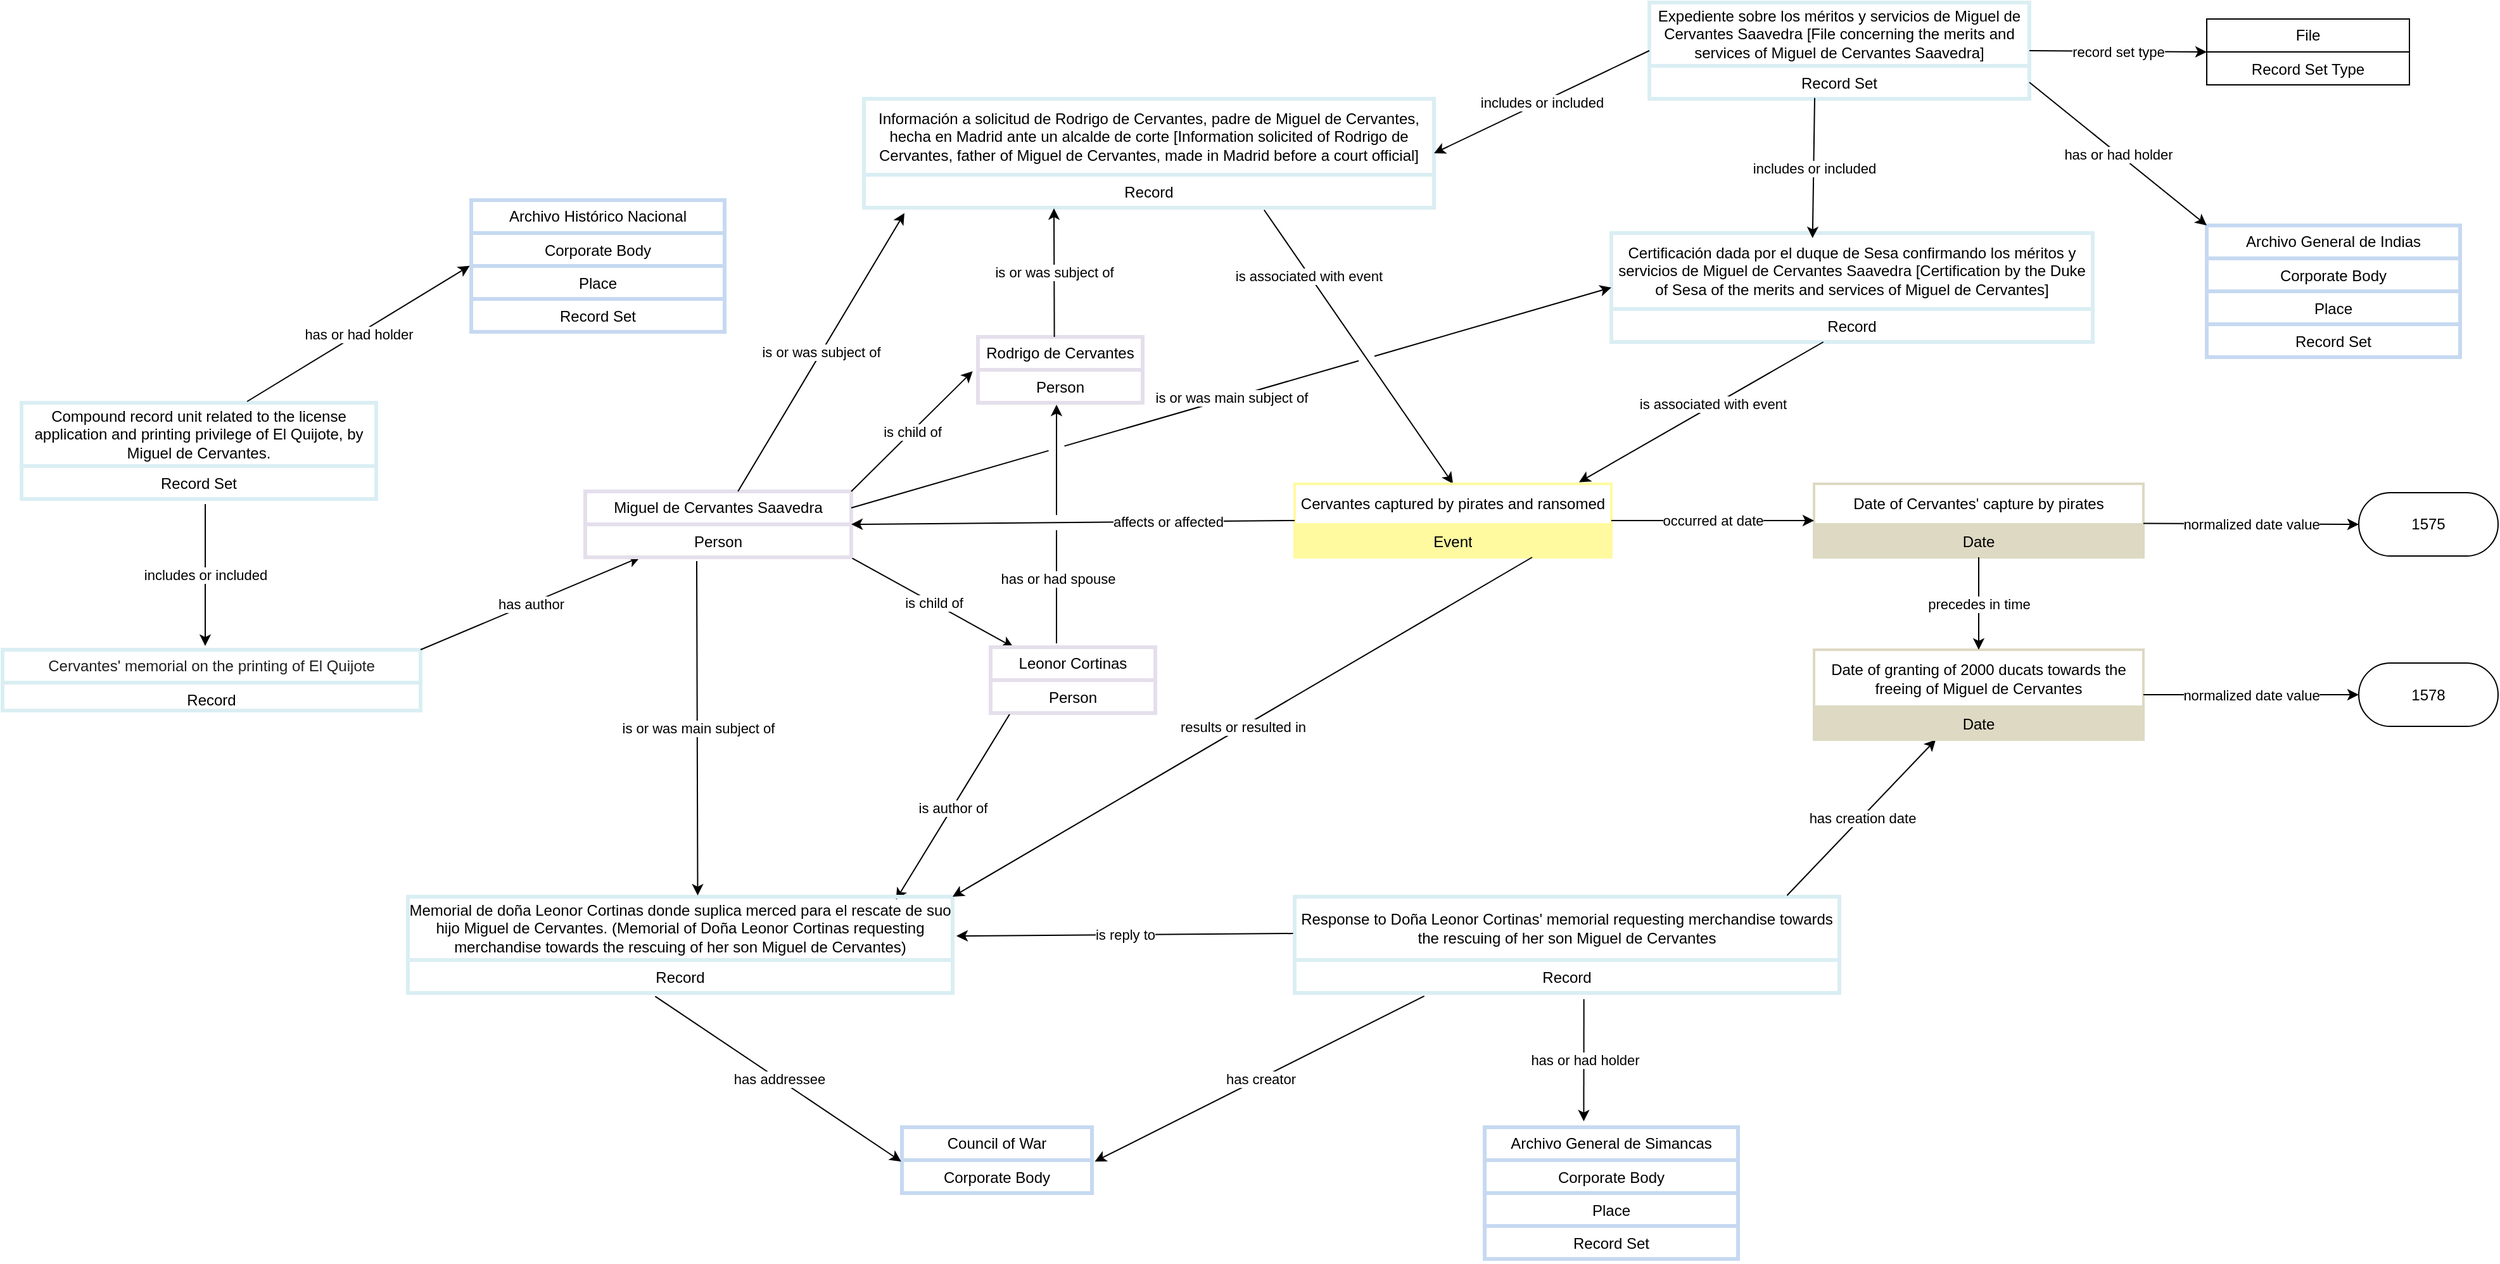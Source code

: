 <mxfile version="26.1.2">
  <diagram name="Page-1" id="3AHjamHM2uGK3xO2TBnt">
    <mxGraphModel dx="1951" dy="1247" grid="1" gridSize="10" guides="1" tooltips="1" connect="1" arrows="1" fold="1" page="1" pageScale="1" pageWidth="4681" pageHeight="3300" math="0" shadow="0">
      <root>
        <mxCell id="0" />
        <mxCell id="1" parent="0" />
        <mxCell id="HBNztTJSBU7fsr8p8fqh-55" value="" style="endArrow=classic;html=1;rounded=0;exitX=0.702;exitY=1.067;exitDx=0;exitDy=0;entryX=0.5;entryY=0;entryDx=0;entryDy=0;exitPerimeter=0;" edge="1" parent="1" source="HBNztTJSBU7fsr8p8fqh-48" target="HBNztTJSBU7fsr8p8fqh-23">
          <mxGeometry relative="1" as="geometry">
            <mxPoint x="1830.3" y="527.51" as="sourcePoint" />
            <mxPoint x="1830.0" y="426.004" as="targetPoint" />
          </mxGeometry>
        </mxCell>
        <mxCell id="HBNztTJSBU7fsr8p8fqh-56" value="is associated with event" style="edgeLabel;resizable=0;html=1;;align=center;verticalAlign=middle;" connectable="0" vertex="1" parent="HBNztTJSBU7fsr8p8fqh-55">
          <mxGeometry relative="1" as="geometry">
            <mxPoint x="-40" y="-56" as="offset" />
          </mxGeometry>
        </mxCell>
        <mxCell id="KIXE_TsKrN7_V5I0v-MR-3" value="&lt;span style=&quot;color: rgb(32, 32, 32); font-family: Arial, Helvetica, sans-serif; text-align: start; background-color: rgb(255, 255, 255);&quot;&gt;Cervantes&#39; memorial on the printing of El Quijote&lt;/span&gt;" style="swimlane;fontStyle=0;childLayout=stackLayout;horizontal=1;startSize=26;strokeColor=#DAEEF3;strokeWidth=3;fillColor=none;horizontalStack=0;resizeParent=1;resizeParentMax=0;resizeLast=0;collapsible=1;marginBottom=0;whiteSpace=wrap;html=1;" parent="1" vertex="1">
          <mxGeometry x="820" y="755" width="330" height="48" as="geometry" />
        </mxCell>
        <mxCell id="KIXE_TsKrN7_V5I0v-MR-4" value="Record" style="text;strokeColor=#DAEEF3;strokeWidth=3;fillColor=none;align=center;verticalAlign=top;spacingLeft=4;spacingRight=4;overflow=hidden;rotatable=0;points=[[0,0.5],[1,0.5]];portConstraint=eastwest;whiteSpace=wrap;html=1;" parent="KIXE_TsKrN7_V5I0v-MR-3" vertex="1">
          <mxGeometry y="26" width="330" height="22" as="geometry" />
        </mxCell>
        <mxCell id="KIXE_TsKrN7_V5I0v-MR-5" value="" style="endArrow=classic;html=1;rounded=0;exitX=1;exitY=0;exitDx=0;exitDy=0;" parent="1" source="KIXE_TsKrN7_V5I0v-MR-3" target="KIXE_TsKrN7_V5I0v-MR-7" edge="1">
          <mxGeometry relative="1" as="geometry">
            <mxPoint x="980" y="809" as="sourcePoint" />
            <mxPoint x="930" y="900" as="targetPoint" />
          </mxGeometry>
        </mxCell>
        <mxCell id="KIXE_TsKrN7_V5I0v-MR-6" value="has author" style="edgeLabel;resizable=0;html=1;;align=center;verticalAlign=middle;" parent="KIXE_TsKrN7_V5I0v-MR-5" connectable="0" vertex="1">
          <mxGeometry relative="1" as="geometry" />
        </mxCell>
        <mxCell id="KIXE_TsKrN7_V5I0v-MR-7" value="Miguel de Cervantes Saavedra" style="swimlane;fontStyle=0;childLayout=stackLayout;horizontal=1;startSize=26;strokeColor=#E5DFEC;strokeWidth=3;fillColor=none;horizontalStack=0;resizeParent=1;resizeParentMax=0;resizeLast=0;collapsible=1;marginBottom=0;whiteSpace=wrap;html=1;" parent="1" vertex="1">
          <mxGeometry x="1280" y="630" width="210" height="52" as="geometry" />
        </mxCell>
        <mxCell id="KIXE_TsKrN7_V5I0v-MR-8" value="Person" style="text;strokeColor=#E5DFEC;strokeWidth=3;fillColor=none;align=center;verticalAlign=top;spacingLeft=4;spacingRight=4;overflow=hidden;rotatable=0;points=[[0,0.5],[1,0.5]];portConstraint=eastwest;whiteSpace=wrap;html=1;" parent="KIXE_TsKrN7_V5I0v-MR-7" vertex="1">
          <mxGeometry y="26" width="210" height="26" as="geometry" />
        </mxCell>
        <mxCell id="KIXE_TsKrN7_V5I0v-MR-17" value="" style="endArrow=classic;html=1;rounded=0;exitX=1.004;exitY=1.029;exitDx=0;exitDy=0;exitPerimeter=0;" parent="1" source="KIXE_TsKrN7_V5I0v-MR-8" target="KIXE_TsKrN7_V5I0v-MR-19" edge="1">
          <mxGeometry relative="1" as="geometry">
            <mxPoint x="890" y="1060" as="sourcePoint" />
            <mxPoint x="976" y="1070" as="targetPoint" />
          </mxGeometry>
        </mxCell>
        <mxCell id="KIXE_TsKrN7_V5I0v-MR-18" value="is child of" style="edgeLabel;resizable=0;html=1;;align=center;verticalAlign=middle;" parent="KIXE_TsKrN7_V5I0v-MR-17" connectable="0" vertex="1">
          <mxGeometry relative="1" as="geometry" />
        </mxCell>
        <mxCell id="KIXE_TsKrN7_V5I0v-MR-19" value="Leonor Cortinas" style="swimlane;fontStyle=0;childLayout=stackLayout;horizontal=1;startSize=26;strokeColor=#E5DFEC;strokeWidth=3;fillColor=none;horizontalStack=0;resizeParent=1;resizeParentMax=0;resizeLast=0;collapsible=1;marginBottom=0;whiteSpace=wrap;html=1;" parent="1" vertex="1">
          <mxGeometry x="1600" y="753" width="130" height="52" as="geometry" />
        </mxCell>
        <mxCell id="KIXE_TsKrN7_V5I0v-MR-20" value="Person" style="text;strokeColor=#E5DFEC;strokeWidth=3;fillColor=none;align=center;verticalAlign=top;spacingLeft=4;spacingRight=4;overflow=hidden;rotatable=0;points=[[0,0.5],[1,0.5]];portConstraint=eastwest;whiteSpace=wrap;html=1;" parent="KIXE_TsKrN7_V5I0v-MR-19" vertex="1">
          <mxGeometry y="26" width="130" height="26" as="geometry" />
        </mxCell>
        <mxCell id="KIXE_TsKrN7_V5I0v-MR-21" value="" style="endArrow=classic;html=1;rounded=0;exitX=0.115;exitY=1.038;exitDx=0;exitDy=0;entryX=0.896;entryY=0.03;entryDx=0;entryDy=0;entryPerimeter=0;exitPerimeter=0;" parent="1" target="KIXE_TsKrN7_V5I0v-MR-23" edge="1" source="KIXE_TsKrN7_V5I0v-MR-20">
          <mxGeometry relative="1" as="geometry">
            <mxPoint x="1420" y="950" as="sourcePoint" />
            <mxPoint x="1170" y="1095" as="targetPoint" />
          </mxGeometry>
        </mxCell>
        <mxCell id="KIXE_TsKrN7_V5I0v-MR-22" value="is author of" style="edgeLabel;resizable=0;html=1;;align=center;verticalAlign=middle;" parent="KIXE_TsKrN7_V5I0v-MR-21" connectable="0" vertex="1">
          <mxGeometry relative="1" as="geometry" />
        </mxCell>
        <mxCell id="KIXE_TsKrN7_V5I0v-MR-23" value="Memorial de doña Leonor Cortinas donde suplica merced para el rescate de suo hijo Miguel de Cervantes. (Memorial of Doña Leonor Cortinas requesting merchandise towards the rescuing of her son Miguel de Cervantes)" style="swimlane;fontStyle=0;childLayout=stackLayout;horizontal=1;startSize=50;strokeColor=#DAEEF3;strokeWidth=3;fillColor=none;horizontalStack=0;resizeParent=1;resizeParentMax=0;resizeLast=0;collapsible=1;marginBottom=0;whiteSpace=wrap;html=1;" parent="1" vertex="1">
          <mxGeometry x="1140" y="950" width="430" height="76" as="geometry" />
        </mxCell>
        <mxCell id="KIXE_TsKrN7_V5I0v-MR-24" value="Record" style="text;strokeColor=#DAEEF3;strokeWidth=3;fillColor=none;align=center;verticalAlign=top;spacingLeft=4;spacingRight=4;overflow=hidden;rotatable=0;points=[[0,0.5],[1,0.5]];portConstraint=eastwest;whiteSpace=wrap;html=1;" parent="KIXE_TsKrN7_V5I0v-MR-23" vertex="1">
          <mxGeometry y="50" width="430" height="26" as="geometry" />
        </mxCell>
        <mxCell id="KIXE_TsKrN7_V5I0v-MR-25" value="" style="endArrow=classic;html=1;rounded=0;entryX=0.532;entryY=-0.013;entryDx=0;entryDy=0;entryPerimeter=0;exitX=0.419;exitY=1.115;exitDx=0;exitDy=0;exitPerimeter=0;" parent="1" source="KIXE_TsKrN7_V5I0v-MR-8" target="KIXE_TsKrN7_V5I0v-MR-23" edge="1">
          <mxGeometry relative="1" as="geometry">
            <mxPoint x="1130" y="990" as="sourcePoint" />
            <mxPoint x="1320" y="990" as="targetPoint" />
          </mxGeometry>
        </mxCell>
        <mxCell id="KIXE_TsKrN7_V5I0v-MR-26" value="is or was main subject of" style="edgeLabel;resizable=0;html=1;;align=center;verticalAlign=middle;" parent="KIXE_TsKrN7_V5I0v-MR-25" connectable="0" vertex="1">
          <mxGeometry relative="1" as="geometry" />
        </mxCell>
        <mxCell id="KIXE_TsKrN7_V5I0v-MR-27" value="" style="endArrow=classic;html=1;rounded=0;entryX=1.015;entryY=0.041;entryDx=0;entryDy=0;entryPerimeter=0;exitX=0.238;exitY=1.095;exitDx=0;exitDy=0;exitPerimeter=0;" parent="1" source="HBNztTJSBU7fsr8p8fqh-4" target="KIXE_TsKrN7_V5I0v-MR-30" edge="1">
          <mxGeometry relative="1" as="geometry">
            <mxPoint x="2010.0" y="1011.998" as="sourcePoint" />
            <mxPoint x="1511.11" y="980.02" as="targetPoint" />
          </mxGeometry>
        </mxCell>
        <mxCell id="KIXE_TsKrN7_V5I0v-MR-28" value="has creator" style="edgeLabel;resizable=0;html=1;;align=center;verticalAlign=middle;" parent="KIXE_TsKrN7_V5I0v-MR-27" connectable="0" vertex="1">
          <mxGeometry relative="1" as="geometry" />
        </mxCell>
        <mxCell id="KIXE_TsKrN7_V5I0v-MR-29" value="Council of War" style="swimlane;fontStyle=0;childLayout=stackLayout;horizontal=1;startSize=26;strokeColor=#C6D9F1;strokeWidth=3;fillColor=none;horizontalStack=0;resizeParent=1;resizeParentMax=0;resizeLast=0;collapsible=1;marginBottom=0;whiteSpace=wrap;html=1;" parent="1" vertex="1">
          <mxGeometry x="1530" y="1132" width="150" height="52" as="geometry" />
        </mxCell>
        <mxCell id="KIXE_TsKrN7_V5I0v-MR-30" value="Corporate Body" style="text;strokeColor=#C6D9F1;strokeWidth=3;fillColor=none;align=center;verticalAlign=top;spacingLeft=4;spacingRight=4;overflow=hidden;rotatable=0;points=[[0,0.5],[1,0.5]];portConstraint=eastwest;whiteSpace=wrap;html=1;" parent="KIXE_TsKrN7_V5I0v-MR-29" vertex="1">
          <mxGeometry y="26" width="150" height="26" as="geometry" />
        </mxCell>
        <mxCell id="KIXE_TsKrN7_V5I0v-MR-41" value="Compound record unit related to the license application and printing privilege of El Quijote, by Miguel de Cervantes." style="swimlane;fontStyle=0;childLayout=stackLayout;horizontal=1;startSize=50;strokeColor=#DAEEF3;fillColor=none;strokeWidth=3;horizontalStack=0;resizeParent=1;resizeParentMax=0;resizeLast=0;collapsible=1;marginBottom=0;whiteSpace=wrap;html=1;" parent="1" vertex="1">
          <mxGeometry x="835" y="560" width="280" height="76" as="geometry" />
        </mxCell>
        <mxCell id="KIXE_TsKrN7_V5I0v-MR-42" value="Record Set" style="text;strokeColor=#DAEEF3;strokeWidth=3;fillColor=none;align=center;verticalAlign=top;spacingLeft=4;spacingRight=4;overflow=hidden;rotatable=0;points=[[0,0.5],[1,0.5]];portConstraint=eastwest;whiteSpace=wrap;html=1;" parent="KIXE_TsKrN7_V5I0v-MR-41" vertex="1">
          <mxGeometry y="50" width="280" height="26" as="geometry" />
        </mxCell>
        <mxCell id="KIXE_TsKrN7_V5I0v-MR-43" value="" style="endArrow=classic;html=1;rounded=0;exitX=0.518;exitY=1.154;exitDx=0;exitDy=0;exitPerimeter=0;" parent="1" source="KIXE_TsKrN7_V5I0v-MR-42" edge="1">
          <mxGeometry relative="1" as="geometry">
            <mxPoint x="974" y="660" as="sourcePoint" />
            <mxPoint x="980" y="752" as="targetPoint" />
          </mxGeometry>
        </mxCell>
        <mxCell id="KIXE_TsKrN7_V5I0v-MR-44" value="includes or included" style="edgeLabel;resizable=0;html=1;;align=center;verticalAlign=middle;" parent="KIXE_TsKrN7_V5I0v-MR-43" connectable="0" vertex="1">
          <mxGeometry relative="1" as="geometry" />
        </mxCell>
        <mxCell id="DvZySXc-UM1LbdX2JnYo-22" value="" style="endArrow=classic;html=1;rounded=0;exitX=0.454;exitY=1.104;exitDx=0;exitDy=0;exitPerimeter=0;entryX=-0.004;entryY=0.041;entryDx=0;entryDy=0;entryPerimeter=0;" parent="1" source="KIXE_TsKrN7_V5I0v-MR-24" target="KIXE_TsKrN7_V5I0v-MR-30" edge="1">
          <mxGeometry relative="1" as="geometry">
            <mxPoint x="1340" y="1092" as="sourcePoint" />
            <mxPoint x="1500" y="1092" as="targetPoint" />
          </mxGeometry>
        </mxCell>
        <mxCell id="DvZySXc-UM1LbdX2JnYo-23" value="has addressee" style="edgeLabel;resizable=0;html=1;;align=center;verticalAlign=middle;" parent="DvZySXc-UM1LbdX2JnYo-22" connectable="0" vertex="1">
          <mxGeometry relative="1" as="geometry" />
        </mxCell>
        <mxCell id="DvZySXc-UM1LbdX2JnYo-26" value="Archivo General de Simancas" style="swimlane;fontStyle=0;childLayout=stackLayout;horizontal=1;startSize=26;strokeColor=#C6D9F1;strokeWidth=3;fillColor=none;horizontalStack=0;resizeParent=1;resizeParentMax=0;resizeLast=0;collapsible=1;marginBottom=0;whiteSpace=wrap;html=1;" parent="1" vertex="1">
          <mxGeometry x="1990" y="1132" width="200" height="104" as="geometry" />
        </mxCell>
        <mxCell id="DvZySXc-UM1LbdX2JnYo-27" value="Corporate Body" style="text;strokeColor=#C6D9F1;strokeWidth=3;fillColor=none;align=center;verticalAlign=top;spacingLeft=4;spacingRight=4;overflow=hidden;rotatable=0;points=[[0,0.5],[1,0.5]];portConstraint=eastwest;whiteSpace=wrap;html=1;" parent="DvZySXc-UM1LbdX2JnYo-26" vertex="1">
          <mxGeometry y="26" width="200" height="26" as="geometry" />
        </mxCell>
        <mxCell id="HBNztTJSBU7fsr8p8fqh-11" value="Place" style="text;strokeColor=#C6D9F1;strokeWidth=3;fillColor=none;align=center;verticalAlign=top;spacingLeft=4;spacingRight=4;overflow=hidden;rotatable=0;points=[[0,0.5],[1,0.5]];portConstraint=eastwest;whiteSpace=wrap;html=1;" vertex="1" parent="DvZySXc-UM1LbdX2JnYo-26">
          <mxGeometry y="52" width="200" height="26" as="geometry" />
        </mxCell>
        <mxCell id="HBNztTJSBU7fsr8p8fqh-12" value="Record Set" style="text;strokeColor=#C6D9F1;strokeWidth=3;fillColor=none;align=center;verticalAlign=top;spacingLeft=4;spacingRight=4;overflow=hidden;rotatable=0;points=[[0,0.5],[1,0.5]];portConstraint=eastwest;whiteSpace=wrap;html=1;" vertex="1" parent="DvZySXc-UM1LbdX2JnYo-26">
          <mxGeometry y="78" width="200" height="26" as="geometry" />
        </mxCell>
        <mxCell id="HBNztTJSBU7fsr8p8fqh-3" value="Response to Doña Leonor Cortinas&#39; memorial requesting merchandise towards the rescuing of her son Miguel de Cervantes" style="swimlane;fontStyle=0;childLayout=stackLayout;horizontal=1;startSize=50;strokeColor=#DAEEF3;strokeWidth=3;fillColor=none;horizontalStack=0;resizeParent=1;resizeParentMax=0;resizeLast=0;collapsible=1;marginBottom=0;whiteSpace=wrap;html=1;" vertex="1" parent="1">
          <mxGeometry x="1840" y="950" width="430" height="76" as="geometry" />
        </mxCell>
        <mxCell id="HBNztTJSBU7fsr8p8fqh-4" value="Record" style="text;strokeColor=#DAEEF3;strokeWidth=3;fillColor=none;align=center;verticalAlign=top;spacingLeft=4;spacingRight=4;overflow=hidden;rotatable=0;points=[[0,0.5],[1,0.5]];portConstraint=eastwest;whiteSpace=wrap;html=1;" vertex="1" parent="HBNztTJSBU7fsr8p8fqh-3">
          <mxGeometry y="50" width="430" height="26" as="geometry" />
        </mxCell>
        <mxCell id="HBNztTJSBU7fsr8p8fqh-5" value="" style="endArrow=classic;html=1;rounded=0;exitX=-0.003;exitY=0.382;exitDx=0;exitDy=0;exitPerimeter=0;" edge="1" parent="1" source="HBNztTJSBU7fsr8p8fqh-3">
          <mxGeometry relative="1" as="geometry">
            <mxPoint x="1615" y="685" as="sourcePoint" />
            <mxPoint x="1573" y="981" as="targetPoint" />
          </mxGeometry>
        </mxCell>
        <mxCell id="HBNztTJSBU7fsr8p8fqh-6" value="is reply to" style="edgeLabel;resizable=0;html=1;;align=center;verticalAlign=middle;" connectable="0" vertex="1" parent="HBNztTJSBU7fsr8p8fqh-5">
          <mxGeometry relative="1" as="geometry" />
        </mxCell>
        <mxCell id="DvZySXc-UM1LbdX2JnYo-24" value="" style="endArrow=classic;html=1;rounded=0;exitX=0.531;exitY=1.186;exitDx=0;exitDy=0;exitPerimeter=0;entryX=0.391;entryY=-0.045;entryDx=0;entryDy=0;entryPerimeter=0;" parent="1" source="HBNztTJSBU7fsr8p8fqh-4" target="DvZySXc-UM1LbdX2JnYo-26" edge="1">
          <mxGeometry relative="1" as="geometry">
            <mxPoint x="2011.41" y="1014" as="sourcePoint" />
            <mxPoint x="1910" y="822" as="targetPoint" />
          </mxGeometry>
        </mxCell>
        <mxCell id="DvZySXc-UM1LbdX2JnYo-25" value="has or had holder" style="edgeLabel;resizable=0;html=1;;align=center;verticalAlign=middle;" parent="DvZySXc-UM1LbdX2JnYo-24" connectable="0" vertex="1">
          <mxGeometry relative="1" as="geometry" />
        </mxCell>
        <mxCell id="HBNztTJSBU7fsr8p8fqh-7" value="Rodrigo de Cervantes" style="swimlane;fontStyle=0;childLayout=stackLayout;horizontal=1;startSize=26;strokeColor=#E5DFEC;strokeWidth=3;fillColor=none;horizontalStack=0;resizeParent=1;resizeParentMax=0;resizeLast=0;collapsible=1;marginBottom=0;whiteSpace=wrap;html=1;" vertex="1" parent="1">
          <mxGeometry x="1590" y="508" width="130" height="52" as="geometry" />
        </mxCell>
        <mxCell id="HBNztTJSBU7fsr8p8fqh-8" value="Person" style="text;strokeColor=#E5DFEC;strokeWidth=3;fillColor=none;align=center;verticalAlign=top;spacingLeft=4;spacingRight=4;overflow=hidden;rotatable=0;points=[[0,0.5],[1,0.5]];portConstraint=eastwest;whiteSpace=wrap;html=1;" vertex="1" parent="HBNztTJSBU7fsr8p8fqh-7">
          <mxGeometry y="26" width="130" height="26" as="geometry" />
        </mxCell>
        <mxCell id="HBNztTJSBU7fsr8p8fqh-9" value="" style="endArrow=classic;html=1;rounded=0;exitX=1;exitY=0;exitDx=0;exitDy=0;entryX=-0.032;entryY=0.041;entryDx=0;entryDy=0;entryPerimeter=0;exitPerimeter=0;" edge="1" parent="1" source="KIXE_TsKrN7_V5I0v-MR-7" target="HBNztTJSBU7fsr8p8fqh-8">
          <mxGeometry relative="1" as="geometry">
            <mxPoint x="1430" y="590" as="sourcePoint" />
            <mxPoint x="1546" y="651" as="targetPoint" />
          </mxGeometry>
        </mxCell>
        <mxCell id="HBNztTJSBU7fsr8p8fqh-10" value="is child of" style="edgeLabel;resizable=0;html=1;;align=center;verticalAlign=middle;" connectable="0" vertex="1" parent="HBNztTJSBU7fsr8p8fqh-9">
          <mxGeometry relative="1" as="geometry" />
        </mxCell>
        <mxCell id="HBNztTJSBU7fsr8p8fqh-13" value="Archivo Histórico Nacional" style="swimlane;fontStyle=0;childLayout=stackLayout;horizontal=1;startSize=26;strokeColor=#C6D9F1;strokeWidth=3;fillColor=none;horizontalStack=0;resizeParent=1;resizeParentMax=0;resizeLast=0;collapsible=1;marginBottom=0;whiteSpace=wrap;html=1;" vertex="1" parent="1">
          <mxGeometry x="1190" y="400" width="200" height="104" as="geometry" />
        </mxCell>
        <mxCell id="HBNztTJSBU7fsr8p8fqh-14" value="Corporate Body" style="text;strokeColor=#C6D9F1;strokeWidth=3;fillColor=none;align=center;verticalAlign=top;spacingLeft=4;spacingRight=4;overflow=hidden;rotatable=0;points=[[0,0.5],[1,0.5]];portConstraint=eastwest;whiteSpace=wrap;html=1;" vertex="1" parent="HBNztTJSBU7fsr8p8fqh-13">
          <mxGeometry y="26" width="200" height="26" as="geometry" />
        </mxCell>
        <mxCell id="HBNztTJSBU7fsr8p8fqh-15" value="Place" style="text;strokeColor=#C6D9F1;strokeWidth=3;fillColor=none;align=center;verticalAlign=top;spacingLeft=4;spacingRight=4;overflow=hidden;rotatable=0;points=[[0,0.5],[1,0.5]];portConstraint=eastwest;whiteSpace=wrap;html=1;" vertex="1" parent="HBNztTJSBU7fsr8p8fqh-13">
          <mxGeometry y="52" width="200" height="26" as="geometry" />
        </mxCell>
        <mxCell id="HBNztTJSBU7fsr8p8fqh-16" value="Record Set" style="text;strokeColor=#C6D9F1;strokeWidth=3;fillColor=none;align=center;verticalAlign=top;spacingLeft=4;spacingRight=4;overflow=hidden;rotatable=0;points=[[0,0.5],[1,0.5]];portConstraint=eastwest;whiteSpace=wrap;html=1;" vertex="1" parent="HBNztTJSBU7fsr8p8fqh-13">
          <mxGeometry y="78" width="200" height="26" as="geometry" />
        </mxCell>
        <mxCell id="HBNztTJSBU7fsr8p8fqh-17" value="" style="endArrow=classic;html=1;rounded=0;exitX=0.636;exitY=-0.013;exitDx=0;exitDy=0;exitPerimeter=0;entryX=-0.006;entryY=-0.005;entryDx=0;entryDy=0;entryPerimeter=0;" edge="1" parent="1" source="KIXE_TsKrN7_V5I0v-MR-41" target="HBNztTJSBU7fsr8p8fqh-15">
          <mxGeometry relative="1" as="geometry">
            <mxPoint x="1100" y="400" as="sourcePoint" />
            <mxPoint x="1100" y="496" as="targetPoint" />
          </mxGeometry>
        </mxCell>
        <mxCell id="HBNztTJSBU7fsr8p8fqh-18" value="has or had holder" style="edgeLabel;resizable=0;html=1;;align=center;verticalAlign=middle;" connectable="0" vertex="1" parent="HBNztTJSBU7fsr8p8fqh-17">
          <mxGeometry relative="1" as="geometry" />
        </mxCell>
        <mxCell id="HBNztTJSBU7fsr8p8fqh-19" value="" style="endArrow=classic;html=1;rounded=0;exitX=0.904;exitY=-0.013;exitDx=0;exitDy=0;exitPerimeter=0;" edge="1" parent="1" source="HBNztTJSBU7fsr8p8fqh-3" target="HBNztTJSBU7fsr8p8fqh-21">
          <mxGeometry relative="1" as="geometry">
            <mxPoint x="2120" y="760" as="sourcePoint" />
            <mxPoint x="1920" y="810" as="targetPoint" />
          </mxGeometry>
        </mxCell>
        <mxCell id="HBNztTJSBU7fsr8p8fqh-20" value="has creation date" style="edgeLabel;resizable=0;html=1;;align=center;verticalAlign=middle;" connectable="0" vertex="1" parent="HBNztTJSBU7fsr8p8fqh-19">
          <mxGeometry relative="1" as="geometry" />
        </mxCell>
        <mxCell id="HBNztTJSBU7fsr8p8fqh-21" value="Date of granting of 2000 ducats towards the freeing of Miguel de Cervantes" style="swimlane;fontStyle=0;childLayout=stackLayout;horizontal=1;startSize=45;strokeColor=#DDD9C3;strokeWidth=2;fillColor=none;horizontalStack=0;resizeParent=1;resizeParentMax=0;resizeLast=0;collapsible=1;marginBottom=0;whiteSpace=wrap;html=1;" vertex="1" parent="1">
          <mxGeometry x="2250" y="755" width="260" height="71" as="geometry" />
        </mxCell>
        <mxCell id="HBNztTJSBU7fsr8p8fqh-22" value="Date" style="text;strokeColor=#DDD9C3;strokeWidth=2;fillColor=#DDD9C3;align=center;verticalAlign=top;spacingLeft=4;spacingRight=4;overflow=hidden;rotatable=0;points=[[0,0.5],[1,0.5]];portConstraint=eastwest;whiteSpace=wrap;html=1;" vertex="1" parent="HBNztTJSBU7fsr8p8fqh-21">
          <mxGeometry y="45" width="260" height="26" as="geometry" />
        </mxCell>
        <mxCell id="HBNztTJSBU7fsr8p8fqh-23" value="Cervantes captured by pirates and ransomed" style="swimlane;fontStyle=0;childLayout=stackLayout;horizontal=1;startSize=32;strokeColor=#FFFAA0;strokeWidth=2;fillColor=none;horizontalStack=0;resizeParent=1;resizeParentMax=0;resizeLast=0;collapsible=1;marginBottom=0;whiteSpace=wrap;html=1;" vertex="1" parent="1">
          <mxGeometry x="1840" y="624" width="250" height="58" as="geometry" />
        </mxCell>
        <mxCell id="HBNztTJSBU7fsr8p8fqh-24" value="Event" style="text;strokeColor=#FFFAA0;strokeWidth=2;fillColor=#FFFAA0;align=center;verticalAlign=top;spacingLeft=4;spacingRight=4;overflow=hidden;rotatable=0;points=[[0,0.5],[1,0.5]];portConstraint=eastwest;whiteSpace=wrap;html=1;" vertex="1" parent="HBNztTJSBU7fsr8p8fqh-23">
          <mxGeometry y="32" width="250" height="26" as="geometry" />
        </mxCell>
        <mxCell id="HBNztTJSBU7fsr8p8fqh-25" value="" style="endArrow=classic;html=1;rounded=0;exitX=0;exitY=0.5;exitDx=0;exitDy=0;" edge="1" parent="1" source="HBNztTJSBU7fsr8p8fqh-23">
          <mxGeometry relative="1" as="geometry">
            <mxPoint x="1600" y="668" as="sourcePoint" />
            <mxPoint x="1490" y="656" as="targetPoint" />
          </mxGeometry>
        </mxCell>
        <mxCell id="HBNztTJSBU7fsr8p8fqh-26" value="affects or affected" style="edgeLabel;resizable=0;html=1;;align=center;verticalAlign=middle;" connectable="0" vertex="1" parent="HBNztTJSBU7fsr8p8fqh-25">
          <mxGeometry relative="1" as="geometry">
            <mxPoint x="75" y="-1" as="offset" />
          </mxGeometry>
        </mxCell>
        <mxCell id="HBNztTJSBU7fsr8p8fqh-27" value="" style="endArrow=classic;html=1;rounded=0;exitX=0.75;exitY=1;exitDx=0;exitDy=0;entryX=1;entryY=0;entryDx=0;entryDy=0;" edge="1" parent="1" source="HBNztTJSBU7fsr8p8fqh-23" target="KIXE_TsKrN7_V5I0v-MR-23">
          <mxGeometry relative="1" as="geometry">
            <mxPoint x="1970" y="910" as="sourcePoint" />
            <mxPoint x="1620" y="910" as="targetPoint" />
          </mxGeometry>
        </mxCell>
        <mxCell id="HBNztTJSBU7fsr8p8fqh-28" value="results or resulted in" style="edgeLabel;resizable=0;html=1;;align=center;verticalAlign=middle;" connectable="0" vertex="1" parent="HBNztTJSBU7fsr8p8fqh-27">
          <mxGeometry relative="1" as="geometry" />
        </mxCell>
        <mxCell id="HBNztTJSBU7fsr8p8fqh-29" value="Date of Cervantes&#39; capture by pirates" style="swimlane;fontStyle=0;childLayout=stackLayout;horizontal=1;startSize=32;strokeColor=#DDD9C3;strokeWidth=2;fillColor=none;horizontalStack=0;resizeParent=1;resizeParentMax=0;resizeLast=0;collapsible=1;marginBottom=0;whiteSpace=wrap;html=1;" vertex="1" parent="1">
          <mxGeometry x="2250" y="624" width="260" height="58" as="geometry" />
        </mxCell>
        <mxCell id="HBNztTJSBU7fsr8p8fqh-30" value="Date" style="text;strokeColor=#DDD9C3;strokeWidth=2;fillColor=#DDD9C3;align=center;verticalAlign=top;spacingLeft=4;spacingRight=4;overflow=hidden;rotatable=0;points=[[0,0.5],[1,0.5]];portConstraint=eastwest;whiteSpace=wrap;html=1;" vertex="1" parent="HBNztTJSBU7fsr8p8fqh-29">
          <mxGeometry y="32" width="260" height="26" as="geometry" />
        </mxCell>
        <mxCell id="HBNztTJSBU7fsr8p8fqh-31" value="" style="endArrow=classic;html=1;rounded=0;entryX=0;entryY=0.5;entryDx=0;entryDy=0;" edge="1" parent="1" target="HBNztTJSBU7fsr8p8fqh-35">
          <mxGeometry relative="1" as="geometry">
            <mxPoint x="2510" y="655.29" as="sourcePoint" />
            <mxPoint x="2720" y="655.875" as="targetPoint" />
          </mxGeometry>
        </mxCell>
        <mxCell id="HBNztTJSBU7fsr8p8fqh-32" value="normalized date value" style="edgeLabel;resizable=0;html=1;;align=center;verticalAlign=middle;" connectable="0" vertex="1" parent="HBNztTJSBU7fsr8p8fqh-31">
          <mxGeometry relative="1" as="geometry" />
        </mxCell>
        <mxCell id="HBNztTJSBU7fsr8p8fqh-35" value="1575" style="html=1;whiteSpace=wrap;rounded=1;arcSize=50;" vertex="1" parent="1">
          <mxGeometry x="2680" y="631" width="110" height="50" as="geometry" />
        </mxCell>
        <mxCell id="HBNztTJSBU7fsr8p8fqh-36" value="" style="endArrow=classic;html=1;rounded=0;entryX=0;entryY=0.5;entryDx=0;entryDy=0;exitX=1;exitY=0.5;exitDx=0;exitDy=0;" edge="1" parent="1" source="HBNztTJSBU7fsr8p8fqh-21" target="HBNztTJSBU7fsr8p8fqh-38">
          <mxGeometry relative="1" as="geometry">
            <mxPoint x="2540" y="791" as="sourcePoint" />
            <mxPoint x="2670" y="790.71" as="targetPoint" />
          </mxGeometry>
        </mxCell>
        <mxCell id="HBNztTJSBU7fsr8p8fqh-37" value="normalized date value" style="edgeLabel;resizable=0;html=1;;align=center;verticalAlign=middle;" connectable="0" vertex="1" parent="HBNztTJSBU7fsr8p8fqh-36">
          <mxGeometry relative="1" as="geometry" />
        </mxCell>
        <mxCell id="HBNztTJSBU7fsr8p8fqh-38" value="1578" style="html=1;whiteSpace=wrap;rounded=1;arcSize=50;" vertex="1" parent="1">
          <mxGeometry x="2680" y="765.5" width="110" height="50" as="geometry" />
        </mxCell>
        <mxCell id="HBNztTJSBU7fsr8p8fqh-39" value="" style="endArrow=classic;html=1;rounded=0;exitX=1;exitY=0.5;exitDx=0;exitDy=0;entryX=0;entryY=0.5;entryDx=0;entryDy=0;" edge="1" parent="1" source="HBNztTJSBU7fsr8p8fqh-23" target="HBNztTJSBU7fsr8p8fqh-29">
          <mxGeometry relative="1" as="geometry">
            <mxPoint x="2160" y="680.0" as="sourcePoint" />
            <mxPoint x="2320" y="680" as="targetPoint" />
          </mxGeometry>
        </mxCell>
        <mxCell id="HBNztTJSBU7fsr8p8fqh-40" value="occurred at date" style="edgeLabel;resizable=0;html=1;;align=center;verticalAlign=middle;" connectable="0" vertex="1" parent="HBNztTJSBU7fsr8p8fqh-39">
          <mxGeometry relative="1" as="geometry" />
        </mxCell>
        <mxCell id="HBNztTJSBU7fsr8p8fqh-41" value="" style="endArrow=classic;html=1;rounded=0;exitX=0.5;exitY=1;exitDx=0;exitDy=0;entryX=0.5;entryY=0;entryDx=0;entryDy=0;" edge="1" parent="1" source="HBNztTJSBU7fsr8p8fqh-29" target="HBNztTJSBU7fsr8p8fqh-21">
          <mxGeometry relative="1" as="geometry">
            <mxPoint x="1930" y="790" as="sourcePoint" />
            <mxPoint x="2090" y="790" as="targetPoint" />
          </mxGeometry>
        </mxCell>
        <mxCell id="HBNztTJSBU7fsr8p8fqh-42" value="precedes in time" style="edgeLabel;resizable=0;html=1;;align=center;verticalAlign=middle;" connectable="0" vertex="1" parent="HBNztTJSBU7fsr8p8fqh-41">
          <mxGeometry relative="1" as="geometry" />
        </mxCell>
        <mxCell id="HBNztTJSBU7fsr8p8fqh-43" value="" style="endArrow=classic;html=1;rounded=0;entryX=0.477;entryY=1.058;entryDx=0;entryDy=0;entryPerimeter=0;jumpStyle=gap;jumpSize=12;" edge="1" parent="1" target="HBNztTJSBU7fsr8p8fqh-8">
          <mxGeometry relative="1" as="geometry">
            <mxPoint x="1652" y="750" as="sourcePoint" />
            <mxPoint x="1770" y="815.5" as="targetPoint" />
          </mxGeometry>
        </mxCell>
        <mxCell id="HBNztTJSBU7fsr8p8fqh-44" value="has or had spouse" style="edgeLabel;resizable=0;html=1;;align=center;verticalAlign=middle;" connectable="0" vertex="1" parent="HBNztTJSBU7fsr8p8fqh-43">
          <mxGeometry relative="1" as="geometry">
            <mxPoint x="1" y="43" as="offset" />
          </mxGeometry>
        </mxCell>
        <mxCell id="HBNztTJSBU7fsr8p8fqh-45" value="Certificación dada por el duque de Sesa confirmando los méritos y servicios de Miguel de Cervantes Saavedra [Certification by the Duke of Sesa of the merits and services of Miguel de Cervantes]" style="swimlane;fontStyle=0;childLayout=stackLayout;horizontal=1;startSize=60;strokeColor=#DAEEF3;strokeWidth=3;fillColor=none;horizontalStack=0;resizeParent=1;resizeParentMax=0;resizeLast=0;collapsible=1;marginBottom=0;whiteSpace=wrap;html=1;" vertex="1" parent="1">
          <mxGeometry x="2090" y="426" width="380" height="86" as="geometry" />
        </mxCell>
        <mxCell id="HBNztTJSBU7fsr8p8fqh-46" value="Record" style="text;strokeColor=#DAEEF3;strokeWidth=3;fillColor=none;align=center;verticalAlign=top;spacingLeft=4;spacingRight=4;overflow=hidden;rotatable=0;points=[[0,0.5],[1,0.5]];portConstraint=eastwest;whiteSpace=wrap;html=1;" vertex="1" parent="HBNztTJSBU7fsr8p8fqh-45">
          <mxGeometry y="60" width="380" height="26" as="geometry" />
        </mxCell>
        <mxCell id="HBNztTJSBU7fsr8p8fqh-47" value="Información a solicitud de Rodrigo de Cervantes, padre de Miguel de Cervantes, hecha en Madrid ante un alcalde de corte [Information solicited of Rodrigo de Cervantes, father of Miguel de Cervantes, made in Madrid before a court official]" style="swimlane;fontStyle=0;childLayout=stackLayout;horizontal=1;startSize=60;strokeColor=#DAEEF3;strokeWidth=3;fillColor=none;horizontalStack=0;resizeParent=1;resizeParentMax=0;resizeLast=0;collapsible=1;marginBottom=0;whiteSpace=wrap;html=1;" vertex="1" parent="1">
          <mxGeometry x="1500" y="320" width="450" height="86" as="geometry" />
        </mxCell>
        <mxCell id="HBNztTJSBU7fsr8p8fqh-48" value="Record" style="text;strokeColor=#DAEEF3;strokeWidth=3;fillColor=none;align=center;verticalAlign=top;spacingLeft=4;spacingRight=4;overflow=hidden;rotatable=0;points=[[0,0.5],[1,0.5]];portConstraint=eastwest;whiteSpace=wrap;html=1;" vertex="1" parent="HBNztTJSBU7fsr8p8fqh-47">
          <mxGeometry y="60" width="450" height="26" as="geometry" />
        </mxCell>
        <mxCell id="HBNztTJSBU7fsr8p8fqh-49" value="" style="endArrow=classic;html=1;rounded=0;exitX=0.75;exitY=0;exitDx=0;exitDy=0;entryX=0.416;entryY=1.019;entryDx=0;entryDy=0;entryPerimeter=0;" edge="1" parent="1">
          <mxGeometry relative="1" as="geometry">
            <mxPoint x="1650.3" y="508" as="sourcePoint" />
            <mxPoint x="1650.0" y="406.494" as="targetPoint" />
          </mxGeometry>
        </mxCell>
        <mxCell id="HBNztTJSBU7fsr8p8fqh-50" value="is or was subject of" style="edgeLabel;resizable=0;html=1;;align=center;verticalAlign=middle;" connectable="0" vertex="1" parent="HBNztTJSBU7fsr8p8fqh-49">
          <mxGeometry relative="1" as="geometry" />
        </mxCell>
        <mxCell id="HBNztTJSBU7fsr8p8fqh-51" value="" style="endArrow=classic;html=1;rounded=0;entryX=0.071;entryY=1.163;entryDx=0;entryDy=0;entryPerimeter=0;" edge="1" parent="1" source="KIXE_TsKrN7_V5I0v-MR-7" target="HBNztTJSBU7fsr8p8fqh-48">
          <mxGeometry relative="1" as="geometry">
            <mxPoint x="1451" y="585" as="sourcePoint" />
            <mxPoint x="1450" y="483" as="targetPoint" />
          </mxGeometry>
        </mxCell>
        <mxCell id="HBNztTJSBU7fsr8p8fqh-52" value="is or was subject of" style="edgeLabel;resizable=0;html=1;;align=center;verticalAlign=middle;" connectable="0" vertex="1" parent="HBNztTJSBU7fsr8p8fqh-51">
          <mxGeometry relative="1" as="geometry" />
        </mxCell>
        <mxCell id="HBNztTJSBU7fsr8p8fqh-53" value="" style="endArrow=classic;html=1;rounded=0;entryX=0;entryY=0.5;entryDx=0;entryDy=0;exitX=1;exitY=0.25;exitDx=0;exitDy=0;jumpStyle=gap;jumpSize=13;" edge="1" parent="1" source="KIXE_TsKrN7_V5I0v-MR-7" target="HBNztTJSBU7fsr8p8fqh-45">
          <mxGeometry relative="1" as="geometry">
            <mxPoint x="1640" y="790" as="sourcePoint" />
            <mxPoint x="1771" y="570" as="targetPoint" />
          </mxGeometry>
        </mxCell>
        <mxCell id="HBNztTJSBU7fsr8p8fqh-54" value="is or was main subject of" style="edgeLabel;resizable=0;html=1;;align=center;verticalAlign=middle;" connectable="0" vertex="1" parent="HBNztTJSBU7fsr8p8fqh-53">
          <mxGeometry relative="1" as="geometry" />
        </mxCell>
        <mxCell id="HBNztTJSBU7fsr8p8fqh-57" value="" style="endArrow=classic;html=1;rounded=0;entryX=0.898;entryY=-0.022;entryDx=0;entryDy=0;entryPerimeter=0;" edge="1" parent="1" source="HBNztTJSBU7fsr8p8fqh-46" target="HBNztTJSBU7fsr8p8fqh-23">
          <mxGeometry relative="1" as="geometry">
            <mxPoint x="2015.5" y="560" as="sourcePoint" />
            <mxPoint x="2164.5" y="776" as="targetPoint" />
          </mxGeometry>
        </mxCell>
        <mxCell id="HBNztTJSBU7fsr8p8fqh-58" value="is associated with event" style="edgeLabel;resizable=0;html=1;;align=center;verticalAlign=middle;" connectable="0" vertex="1" parent="HBNztTJSBU7fsr8p8fqh-57">
          <mxGeometry relative="1" as="geometry">
            <mxPoint x="9" y="-7" as="offset" />
          </mxGeometry>
        </mxCell>
        <mxCell id="HBNztTJSBU7fsr8p8fqh-59" value="Expediente sobre los méritos y servicios de Miguel de Cervantes Saavedra [File concerning the merits and services of Miguel de Cervantes Saavedra]" style="swimlane;fontStyle=0;childLayout=stackLayout;horizontal=1;startSize=50;strokeColor=#DAEEF3;fillColor=none;strokeWidth=3;horizontalStack=0;resizeParent=1;resizeParentMax=0;resizeLast=0;collapsible=1;marginBottom=0;whiteSpace=wrap;html=1;" vertex="1" parent="1">
          <mxGeometry x="2120" y="244" width="300" height="76" as="geometry" />
        </mxCell>
        <mxCell id="HBNztTJSBU7fsr8p8fqh-60" value="Record Set" style="text;strokeColor=#DAEEF3;strokeWidth=3;fillColor=none;align=center;verticalAlign=top;spacingLeft=4;spacingRight=4;overflow=hidden;rotatable=0;points=[[0,0.5],[1,0.5]];portConstraint=eastwest;whiteSpace=wrap;html=1;" vertex="1" parent="HBNztTJSBU7fsr8p8fqh-59">
          <mxGeometry y="50" width="300" height="26" as="geometry" />
        </mxCell>
        <mxCell id="HBNztTJSBU7fsr8p8fqh-61" value="" style="endArrow=classic;html=1;rounded=0;exitX=0;exitY=0.5;exitDx=0;exitDy=0;entryX=1;entryY=0.5;entryDx=0;entryDy=0;" edge="1" parent="1" source="HBNztTJSBU7fsr8p8fqh-59" target="HBNztTJSBU7fsr8p8fqh-47">
          <mxGeometry relative="1" as="geometry">
            <mxPoint x="2040" y="240" as="sourcePoint" />
            <mxPoint x="2040" y="352" as="targetPoint" />
          </mxGeometry>
        </mxCell>
        <mxCell id="HBNztTJSBU7fsr8p8fqh-62" value="includes or included" style="edgeLabel;resizable=0;html=1;;align=center;verticalAlign=middle;" connectable="0" vertex="1" parent="HBNztTJSBU7fsr8p8fqh-61">
          <mxGeometry relative="1" as="geometry" />
        </mxCell>
        <mxCell id="HBNztTJSBU7fsr8p8fqh-63" value="" style="endArrow=classic;html=1;rounded=0;entryX=0.418;entryY=0.047;entryDx=0;entryDy=0;entryPerimeter=0;exitX=0.435;exitY=0.974;exitDx=0;exitDy=0;exitPerimeter=0;" edge="1" parent="1" source="HBNztTJSBU7fsr8p8fqh-60" target="HBNztTJSBU7fsr8p8fqh-45">
          <mxGeometry relative="1" as="geometry">
            <mxPoint x="2252" y="320" as="sourcePoint" />
            <mxPoint x="2005" y="406" as="targetPoint" />
          </mxGeometry>
        </mxCell>
        <mxCell id="HBNztTJSBU7fsr8p8fqh-64" value="includes or included" style="edgeLabel;resizable=0;html=1;;align=center;verticalAlign=middle;" connectable="0" vertex="1" parent="HBNztTJSBU7fsr8p8fqh-63">
          <mxGeometry relative="1" as="geometry" />
        </mxCell>
        <mxCell id="HBNztTJSBU7fsr8p8fqh-66" value="File" style="swimlane;fontStyle=0;childLayout=stackLayout;horizontal=1;startSize=26;fillColor=none;horizontalStack=0;resizeParent=1;resizeParentMax=0;resizeLast=0;collapsible=1;marginBottom=0;whiteSpace=wrap;html=1;" vertex="1" parent="1">
          <mxGeometry x="2560" y="257" width="160" height="52" as="geometry">
            <mxRectangle x="981" y="570" width="50" height="40" as="alternateBounds" />
          </mxGeometry>
        </mxCell>
        <mxCell id="HBNztTJSBU7fsr8p8fqh-67" value="Record Set Type&lt;div&gt;&lt;br&gt;&lt;/div&gt;" style="text;fillColor=none;align=center;verticalAlign=top;spacingLeft=4;spacingRight=4;overflow=hidden;rotatable=0;points=[[0,0.5],[1,0.5]];portConstraint=eastwest;whiteSpace=wrap;html=1;" vertex="1" parent="HBNztTJSBU7fsr8p8fqh-66">
          <mxGeometry y="26" width="160" height="26" as="geometry" />
        </mxCell>
        <mxCell id="HBNztTJSBU7fsr8p8fqh-68" value="" style="endArrow=classic;html=1;rounded=0;entryX=0;entryY=0.5;entryDx=0;entryDy=0;exitX=1;exitY=0.5;exitDx=0;exitDy=0;" edge="1" parent="1" source="HBNztTJSBU7fsr8p8fqh-59" target="HBNztTJSBU7fsr8p8fqh-66">
          <mxGeometry relative="1" as="geometry">
            <mxPoint x="2430" y="280" as="sourcePoint" />
            <mxPoint x="2430" y="395" as="targetPoint" />
          </mxGeometry>
        </mxCell>
        <mxCell id="HBNztTJSBU7fsr8p8fqh-69" value="record set type" style="edgeLabel;resizable=0;html=1;;align=center;verticalAlign=middle;" connectable="0" vertex="1" parent="HBNztTJSBU7fsr8p8fqh-68">
          <mxGeometry relative="1" as="geometry" />
        </mxCell>
        <mxCell id="HBNztTJSBU7fsr8p8fqh-70" value="Archivo General de Indias" style="swimlane;fontStyle=0;childLayout=stackLayout;horizontal=1;startSize=26;strokeColor=#C6D9F1;strokeWidth=3;fillColor=none;horizontalStack=0;resizeParent=1;resizeParentMax=0;resizeLast=0;collapsible=1;marginBottom=0;whiteSpace=wrap;html=1;" vertex="1" parent="1">
          <mxGeometry x="2560" y="420" width="200" height="104" as="geometry" />
        </mxCell>
        <mxCell id="HBNztTJSBU7fsr8p8fqh-71" value="Corporate Body" style="text;strokeColor=#C6D9F1;strokeWidth=3;fillColor=none;align=center;verticalAlign=top;spacingLeft=4;spacingRight=4;overflow=hidden;rotatable=0;points=[[0,0.5],[1,0.5]];portConstraint=eastwest;whiteSpace=wrap;html=1;" vertex="1" parent="HBNztTJSBU7fsr8p8fqh-70">
          <mxGeometry y="26" width="200" height="26" as="geometry" />
        </mxCell>
        <mxCell id="HBNztTJSBU7fsr8p8fqh-72" value="Place" style="text;strokeColor=#C6D9F1;strokeWidth=3;fillColor=none;align=center;verticalAlign=top;spacingLeft=4;spacingRight=4;overflow=hidden;rotatable=0;points=[[0,0.5],[1,0.5]];portConstraint=eastwest;whiteSpace=wrap;html=1;" vertex="1" parent="HBNztTJSBU7fsr8p8fqh-70">
          <mxGeometry y="52" width="200" height="26" as="geometry" />
        </mxCell>
        <mxCell id="HBNztTJSBU7fsr8p8fqh-73" value="Record Set" style="text;strokeColor=#C6D9F1;strokeWidth=3;fillColor=none;align=center;verticalAlign=top;spacingLeft=4;spacingRight=4;overflow=hidden;rotatable=0;points=[[0,0.5],[1,0.5]];portConstraint=eastwest;whiteSpace=wrap;html=1;" vertex="1" parent="HBNztTJSBU7fsr8p8fqh-70">
          <mxGeometry y="78" width="200" height="26" as="geometry" />
        </mxCell>
        <mxCell id="HBNztTJSBU7fsr8p8fqh-74" value="" style="endArrow=classic;html=1;rounded=0;exitX=1;exitY=0.5;exitDx=0;exitDy=0;entryX=0;entryY=0;entryDx=0;entryDy=0;" edge="1" parent="1" source="HBNztTJSBU7fsr8p8fqh-60" target="HBNztTJSBU7fsr8p8fqh-70">
          <mxGeometry relative="1" as="geometry">
            <mxPoint x="2490" y="340" as="sourcePoint" />
            <mxPoint x="2490" y="436" as="targetPoint" />
          </mxGeometry>
        </mxCell>
        <mxCell id="HBNztTJSBU7fsr8p8fqh-75" value="has or had holder" style="edgeLabel;resizable=0;html=1;;align=center;verticalAlign=middle;" connectable="0" vertex="1" parent="HBNztTJSBU7fsr8p8fqh-74">
          <mxGeometry relative="1" as="geometry" />
        </mxCell>
      </root>
    </mxGraphModel>
  </diagram>
</mxfile>
